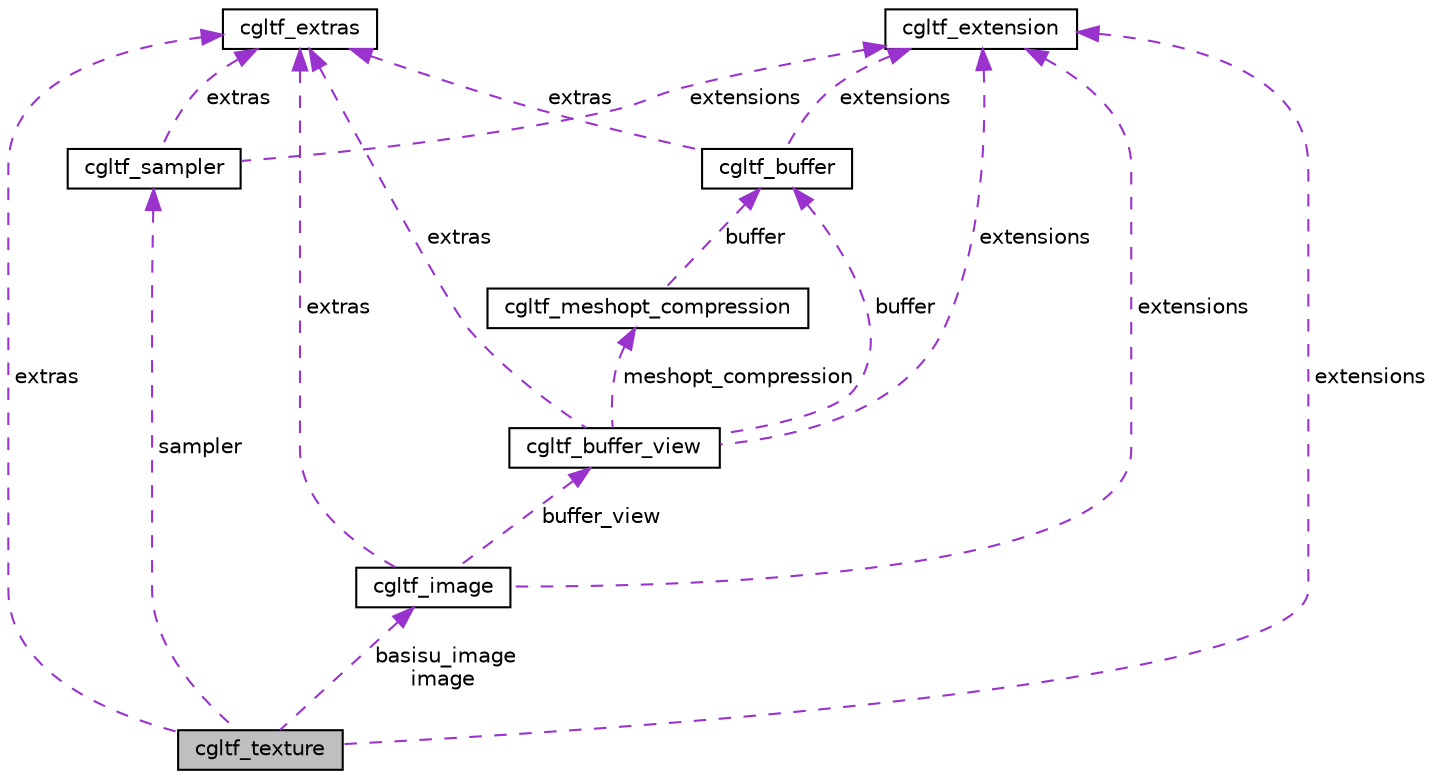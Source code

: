 digraph "cgltf_texture"
{
 // LATEX_PDF_SIZE
  edge [fontname="Helvetica",fontsize="10",labelfontname="Helvetica",labelfontsize="10"];
  node [fontname="Helvetica",fontsize="10",shape=record];
  Node1 [label="cgltf_texture",height=0.2,width=0.4,color="black", fillcolor="grey75", style="filled", fontcolor="black",tooltip=" "];
  Node2 -> Node1 [dir="back",color="darkorchid3",fontsize="10",style="dashed",label=" sampler" ,fontname="Helvetica"];
  Node2 [label="cgltf_sampler",height=0.2,width=0.4,color="black", fillcolor="white", style="filled",URL="$structcgltf__sampler.html",tooltip=" "];
  Node3 -> Node2 [dir="back",color="darkorchid3",fontsize="10",style="dashed",label=" extras" ,fontname="Helvetica"];
  Node3 [label="cgltf_extras",height=0.2,width=0.4,color="black", fillcolor="white", style="filled",URL="$structcgltf__extras.html",tooltip=" "];
  Node4 -> Node2 [dir="back",color="darkorchid3",fontsize="10",style="dashed",label=" extensions" ,fontname="Helvetica"];
  Node4 [label="cgltf_extension",height=0.2,width=0.4,color="black", fillcolor="white", style="filled",URL="$structcgltf__extension.html",tooltip=" "];
  Node5 -> Node1 [dir="back",color="darkorchid3",fontsize="10",style="dashed",label=" basisu_image\nimage" ,fontname="Helvetica"];
  Node5 [label="cgltf_image",height=0.2,width=0.4,color="black", fillcolor="white", style="filled",URL="$structcgltf__image.html",tooltip=" "];
  Node6 -> Node5 [dir="back",color="darkorchid3",fontsize="10",style="dashed",label=" buffer_view" ,fontname="Helvetica"];
  Node6 [label="cgltf_buffer_view",height=0.2,width=0.4,color="black", fillcolor="white", style="filled",URL="$structcgltf__buffer__view.html",tooltip=" "];
  Node7 -> Node6 [dir="back",color="darkorchid3",fontsize="10",style="dashed",label=" buffer" ,fontname="Helvetica"];
  Node7 [label="cgltf_buffer",height=0.2,width=0.4,color="black", fillcolor="white", style="filled",URL="$structcgltf__buffer.html",tooltip=" "];
  Node3 -> Node7 [dir="back",color="darkorchid3",fontsize="10",style="dashed",label=" extras" ,fontname="Helvetica"];
  Node4 -> Node7 [dir="back",color="darkorchid3",fontsize="10",style="dashed",label=" extensions" ,fontname="Helvetica"];
  Node8 -> Node6 [dir="back",color="darkorchid3",fontsize="10",style="dashed",label=" meshopt_compression" ,fontname="Helvetica"];
  Node8 [label="cgltf_meshopt_compression",height=0.2,width=0.4,color="black", fillcolor="white", style="filled",URL="$structcgltf__meshopt__compression.html",tooltip=" "];
  Node7 -> Node8 [dir="back",color="darkorchid3",fontsize="10",style="dashed",label=" buffer" ,fontname="Helvetica"];
  Node3 -> Node6 [dir="back",color="darkorchid3",fontsize="10",style="dashed",label=" extras" ,fontname="Helvetica"];
  Node4 -> Node6 [dir="back",color="darkorchid3",fontsize="10",style="dashed",label=" extensions" ,fontname="Helvetica"];
  Node3 -> Node5 [dir="back",color="darkorchid3",fontsize="10",style="dashed",label=" extras" ,fontname="Helvetica"];
  Node4 -> Node5 [dir="back",color="darkorchid3",fontsize="10",style="dashed",label=" extensions" ,fontname="Helvetica"];
  Node3 -> Node1 [dir="back",color="darkorchid3",fontsize="10",style="dashed",label=" extras" ,fontname="Helvetica"];
  Node4 -> Node1 [dir="back",color="darkorchid3",fontsize="10",style="dashed",label=" extensions" ,fontname="Helvetica"];
}
